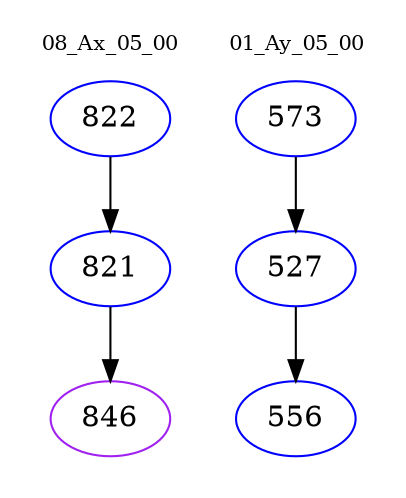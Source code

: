 digraph{
subgraph cluster_0 {
color = white
label = "08_Ax_05_00";
fontsize=10;
T0_822 [label="822", color="blue"]
T0_822 -> T0_821 [color="black"]
T0_821 [label="821", color="blue"]
T0_821 -> T0_846 [color="black"]
T0_846 [label="846", color="purple"]
}
subgraph cluster_1 {
color = white
label = "01_Ay_05_00";
fontsize=10;
T1_573 [label="573", color="blue"]
T1_573 -> T1_527 [color="black"]
T1_527 [label="527", color="blue"]
T1_527 -> T1_556 [color="black"]
T1_556 [label="556", color="blue"]
}
}
